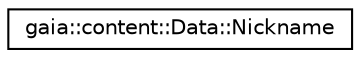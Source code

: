 digraph G
{
  edge [fontname="Helvetica",fontsize="10",labelfontname="Helvetica",labelfontsize="10"];
  node [fontname="Helvetica",fontsize="10",shape=record];
  rankdir=LR;
  Node1 [label="gaia::content::Data::Nickname",height=0.2,width=0.4,color="black", fillcolor="white", style="filled",URL="$d8/d19/classgaia_1_1content_1_1_data_1_1_nickname.html",tooltip="A data kind representing the contact&#39;s nickname."];
}

